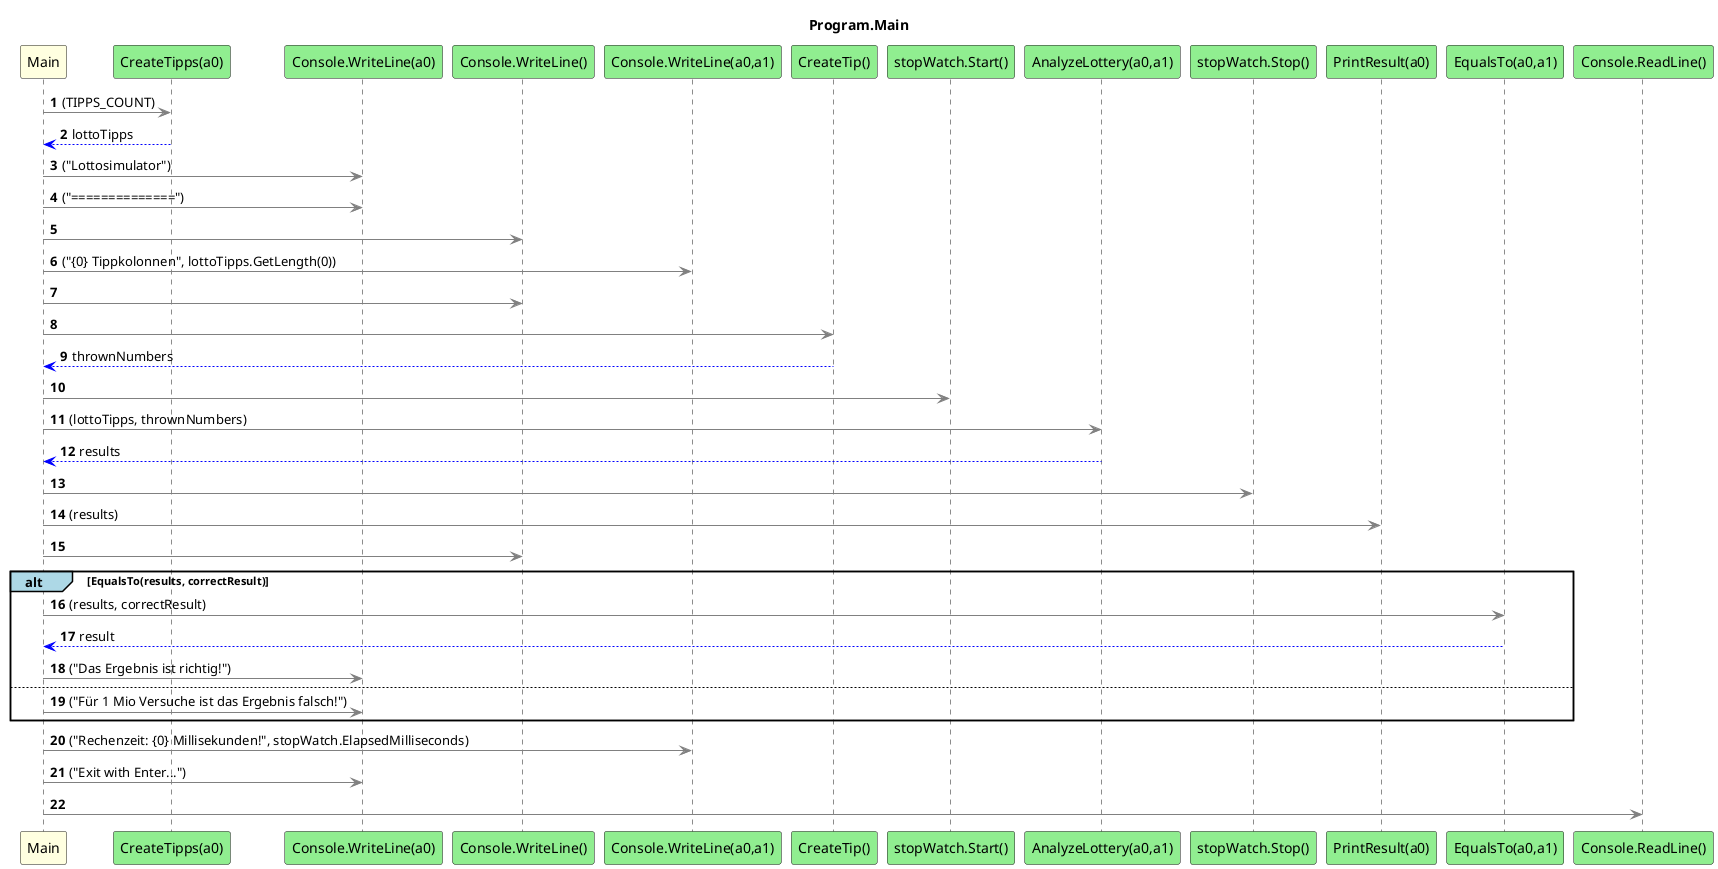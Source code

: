 @startuml Program.Main
title Program.Main
participant "Main" as Main #LightYellow
participant "CreateTipps(a0)" as CreateTipps_a0 #LightGreen
participant "Console.WriteLine(a0)" as Console_WriteLine_a0 #LightGreen
participant "Console.WriteLine()" as Console_WriteLine #LightGreen
participant "Console.WriteLine(a0,a1)" as Console_WriteLine_a0_a1 #LightGreen
participant "CreateTip()" as CreateTip #LightGreen
participant "stopWatch.Start()" as stopWatch_Start #LightGreen
participant "AnalyzeLottery(a0,a1)" as AnalyzeLottery_a0_a1 #LightGreen
participant "stopWatch.Stop()" as stopWatch_Stop #LightGreen
participant "PrintResult(a0)" as PrintResult_a0 #LightGreen
participant "EqualsTo(a0,a1)" as EqualsTo_a0_a1 #LightGreen
participant "Console.ReadLine()" as Console_ReadLine #LightGreen
autonumber
Main -[#grey]> CreateTipps_a0 : (TIPPS_COUNT)
CreateTipps_a0 -[#blue]-> Main : lottoTipps
Main -[#grey]> Console_WriteLine_a0 : ("Lottosimulator")
Main -[#grey]> Console_WriteLine_a0 : ("==============")
Main -[#grey]> Console_WriteLine
Main -[#grey]> Console_WriteLine_a0_a1 : ("{0} Tippkolonnen", lottoTipps.GetLength(0))
Main -[#grey]> Console_WriteLine
Main -[#grey]> CreateTip
CreateTip -[#blue]-> Main : thrownNumbers
Main -[#grey]> stopWatch_Start
Main -[#grey]> AnalyzeLottery_a0_a1 : (lottoTipps, thrownNumbers)
AnalyzeLottery_a0_a1 -[#blue]-> Main : results
Main -[#grey]> stopWatch_Stop
Main -[#grey]> PrintResult_a0 : (results)
Main -[#grey]> Console_WriteLine
alt#LightBlue EqualsTo(results, correctResult)
    Main -[#grey]> EqualsTo_a0_a1 : (results, correctResult)
    EqualsTo_a0_a1 -[#blue]-> Main : result
    Main -[#grey]> Console_WriteLine_a0 : ("Das Ergebnis ist richtig!")
    else
        Main -[#grey]> Console_WriteLine_a0 : ("Für 1 Mio Versuche ist das Ergebnis falsch!")
end
Main -[#grey]> Console_WriteLine_a0_a1 : ("Rechenzeit: {0} Millisekunden!", stopWatch.ElapsedMilliseconds)
Main -[#grey]> Console_WriteLine_a0 : ("Exit with Enter...")
Main -[#grey]> Console_ReadLine
@enduml
